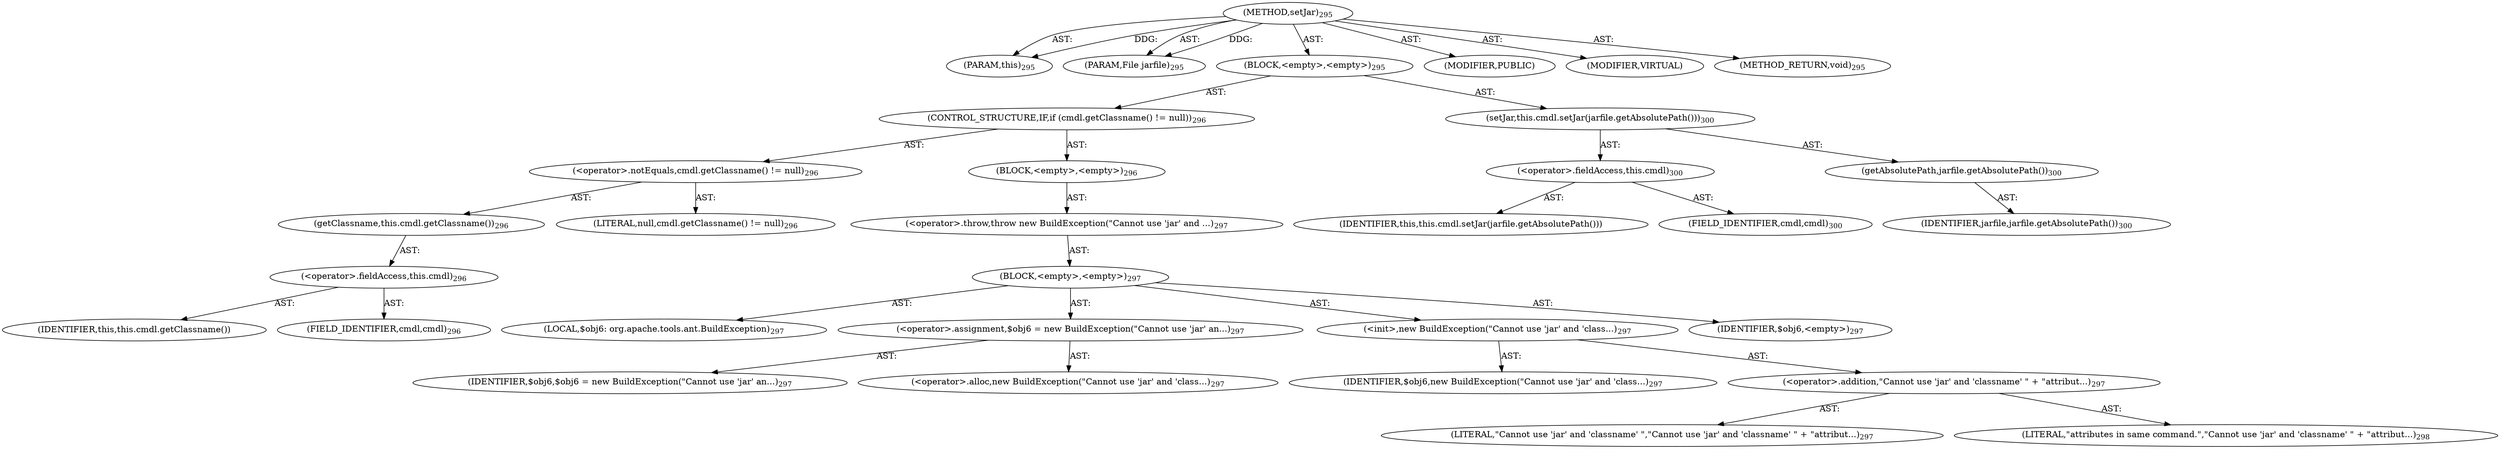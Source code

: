 digraph "setJar" {  
"111669149704" [label = <(METHOD,setJar)<SUB>295</SUB>> ]
"115964117015" [label = <(PARAM,this)<SUB>295</SUB>> ]
"115964117016" [label = <(PARAM,File jarfile)<SUB>295</SUB>> ]
"25769803822" [label = <(BLOCK,&lt;empty&gt;,&lt;empty&gt;)<SUB>295</SUB>> ]
"47244640288" [label = <(CONTROL_STRUCTURE,IF,if (cmdl.getClassname() != null))<SUB>296</SUB>> ]
"30064771250" [label = <(&lt;operator&gt;.notEquals,cmdl.getClassname() != null)<SUB>296</SUB>> ]
"30064771251" [label = <(getClassname,this.cmdl.getClassname())<SUB>296</SUB>> ]
"30064771252" [label = <(&lt;operator&gt;.fieldAccess,this.cmdl)<SUB>296</SUB>> ]
"68719476875" [label = <(IDENTIFIER,this,this.cmdl.getClassname())> ]
"55834574904" [label = <(FIELD_IDENTIFIER,cmdl,cmdl)<SUB>296</SUB>> ]
"90194313257" [label = <(LITERAL,null,cmdl.getClassname() != null)<SUB>296</SUB>> ]
"25769803823" [label = <(BLOCK,&lt;empty&gt;,&lt;empty&gt;)<SUB>296</SUB>> ]
"30064771253" [label = <(&lt;operator&gt;.throw,throw new BuildException(&quot;Cannot use 'jar' and ...)<SUB>297</SUB>> ]
"25769803824" [label = <(BLOCK,&lt;empty&gt;,&lt;empty&gt;)<SUB>297</SUB>> ]
"94489280522" [label = <(LOCAL,$obj6: org.apache.tools.ant.BuildException)<SUB>297</SUB>> ]
"30064771254" [label = <(&lt;operator&gt;.assignment,$obj6 = new BuildException(&quot;Cannot use 'jar' an...)<SUB>297</SUB>> ]
"68719476876" [label = <(IDENTIFIER,$obj6,$obj6 = new BuildException(&quot;Cannot use 'jar' an...)<SUB>297</SUB>> ]
"30064771255" [label = <(&lt;operator&gt;.alloc,new BuildException(&quot;Cannot use 'jar' and 'class...)<SUB>297</SUB>> ]
"30064771256" [label = <(&lt;init&gt;,new BuildException(&quot;Cannot use 'jar' and 'class...)<SUB>297</SUB>> ]
"68719476877" [label = <(IDENTIFIER,$obj6,new BuildException(&quot;Cannot use 'jar' and 'class...)<SUB>297</SUB>> ]
"30064771257" [label = <(&lt;operator&gt;.addition,&quot;Cannot use 'jar' and 'classname' &quot; + &quot;attribut...)<SUB>297</SUB>> ]
"90194313258" [label = <(LITERAL,&quot;Cannot use 'jar' and 'classname' &quot;,&quot;Cannot use 'jar' and 'classname' &quot; + &quot;attribut...)<SUB>297</SUB>> ]
"90194313259" [label = <(LITERAL,&quot;attributes in same command.&quot;,&quot;Cannot use 'jar' and 'classname' &quot; + &quot;attribut...)<SUB>298</SUB>> ]
"68719476878" [label = <(IDENTIFIER,$obj6,&lt;empty&gt;)<SUB>297</SUB>> ]
"30064771258" [label = <(setJar,this.cmdl.setJar(jarfile.getAbsolutePath()))<SUB>300</SUB>> ]
"30064771259" [label = <(&lt;operator&gt;.fieldAccess,this.cmdl)<SUB>300</SUB>> ]
"68719476879" [label = <(IDENTIFIER,this,this.cmdl.setJar(jarfile.getAbsolutePath()))> ]
"55834574905" [label = <(FIELD_IDENTIFIER,cmdl,cmdl)<SUB>300</SUB>> ]
"30064771260" [label = <(getAbsolutePath,jarfile.getAbsolutePath())<SUB>300</SUB>> ]
"68719476880" [label = <(IDENTIFIER,jarfile,jarfile.getAbsolutePath())<SUB>300</SUB>> ]
"133143986205" [label = <(MODIFIER,PUBLIC)> ]
"133143986206" [label = <(MODIFIER,VIRTUAL)> ]
"128849018888" [label = <(METHOD_RETURN,void)<SUB>295</SUB>> ]
  "111669149704" -> "115964117015"  [ label = "AST: "] 
  "111669149704" -> "115964117016"  [ label = "AST: "] 
  "111669149704" -> "25769803822"  [ label = "AST: "] 
  "111669149704" -> "133143986205"  [ label = "AST: "] 
  "111669149704" -> "133143986206"  [ label = "AST: "] 
  "111669149704" -> "128849018888"  [ label = "AST: "] 
  "25769803822" -> "47244640288"  [ label = "AST: "] 
  "25769803822" -> "30064771258"  [ label = "AST: "] 
  "47244640288" -> "30064771250"  [ label = "AST: "] 
  "47244640288" -> "25769803823"  [ label = "AST: "] 
  "30064771250" -> "30064771251"  [ label = "AST: "] 
  "30064771250" -> "90194313257"  [ label = "AST: "] 
  "30064771251" -> "30064771252"  [ label = "AST: "] 
  "30064771252" -> "68719476875"  [ label = "AST: "] 
  "30064771252" -> "55834574904"  [ label = "AST: "] 
  "25769803823" -> "30064771253"  [ label = "AST: "] 
  "30064771253" -> "25769803824"  [ label = "AST: "] 
  "25769803824" -> "94489280522"  [ label = "AST: "] 
  "25769803824" -> "30064771254"  [ label = "AST: "] 
  "25769803824" -> "30064771256"  [ label = "AST: "] 
  "25769803824" -> "68719476878"  [ label = "AST: "] 
  "30064771254" -> "68719476876"  [ label = "AST: "] 
  "30064771254" -> "30064771255"  [ label = "AST: "] 
  "30064771256" -> "68719476877"  [ label = "AST: "] 
  "30064771256" -> "30064771257"  [ label = "AST: "] 
  "30064771257" -> "90194313258"  [ label = "AST: "] 
  "30064771257" -> "90194313259"  [ label = "AST: "] 
  "30064771258" -> "30064771259"  [ label = "AST: "] 
  "30064771258" -> "30064771260"  [ label = "AST: "] 
  "30064771259" -> "68719476879"  [ label = "AST: "] 
  "30064771259" -> "55834574905"  [ label = "AST: "] 
  "30064771260" -> "68719476880"  [ label = "AST: "] 
  "111669149704" -> "115964117015"  [ label = "DDG: "] 
  "111669149704" -> "115964117016"  [ label = "DDG: "] 
}
